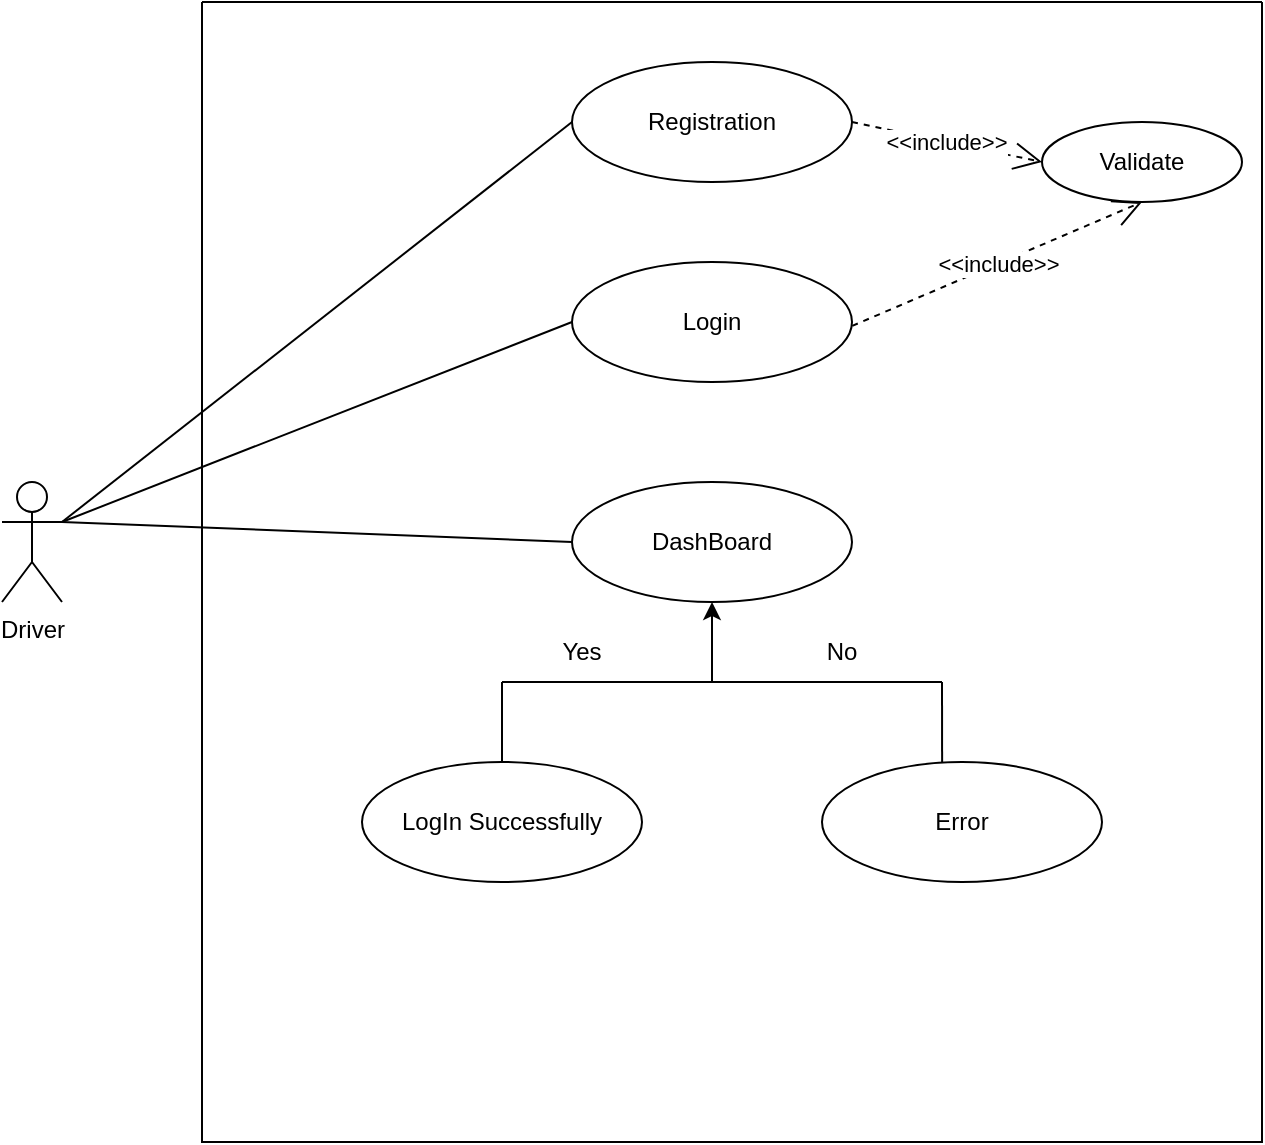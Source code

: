 <mxfile version="24.7.8">
  <diagram name="Page-1" id="RJW4eAELKWghDNtW6FSN">
    <mxGraphModel dx="1050" dy="621" grid="1" gridSize="10" guides="1" tooltips="1" connect="1" arrows="1" fold="1" page="1" pageScale="1" pageWidth="850" pageHeight="1100" math="0" shadow="0">
      <root>
        <mxCell id="0" />
        <mxCell id="1" parent="0" />
        <mxCell id="ADHDwLmN8T14qCe4Aaa0-1" value="" style="group" parent="1" vertex="1" connectable="0">
          <mxGeometry x="100" y="210" width="630" height="570" as="geometry" />
        </mxCell>
        <mxCell id="OJYePPfAEo2UwRQi5olk-1" value="" style="swimlane;startSize=0;" parent="ADHDwLmN8T14qCe4Aaa0-1" vertex="1">
          <mxGeometry x="100" width="530" height="570" as="geometry" />
        </mxCell>
        <mxCell id="OJYePPfAEo2UwRQi5olk-2" value="Login" style="ellipse;whiteSpace=wrap;html=1;" parent="OJYePPfAEo2UwRQi5olk-1" vertex="1">
          <mxGeometry x="185" y="130" width="140" height="60" as="geometry" />
        </mxCell>
        <mxCell id="OJYePPfAEo2UwRQi5olk-3" style="edgeStyle=orthogonalEdgeStyle;rounded=0;orthogonalLoop=1;jettySize=auto;html=1;exitX=0.5;exitY=1;exitDx=0;exitDy=0;" parent="OJYePPfAEo2UwRQi5olk-1" source="OJYePPfAEo2UwRQi5olk-2" target="OJYePPfAEo2UwRQi5olk-2" edge="1">
          <mxGeometry relative="1" as="geometry" />
        </mxCell>
        <mxCell id="OJYePPfAEo2UwRQi5olk-4" value="Validate" style="ellipse;whiteSpace=wrap;html=1;" parent="OJYePPfAEo2UwRQi5olk-1" vertex="1">
          <mxGeometry x="420" y="60" width="100" height="40" as="geometry" />
        </mxCell>
        <mxCell id="OJYePPfAEo2UwRQi5olk-5" value="LogIn Successfully" style="ellipse;whiteSpace=wrap;html=1;" parent="OJYePPfAEo2UwRQi5olk-1" vertex="1">
          <mxGeometry x="80" y="380" width="140" height="60" as="geometry" />
        </mxCell>
        <mxCell id="OJYePPfAEo2UwRQi5olk-6" value="DashBoard" style="ellipse;whiteSpace=wrap;html=1;" parent="OJYePPfAEo2UwRQi5olk-1" vertex="1">
          <mxGeometry x="185" y="240" width="140" height="60" as="geometry" />
        </mxCell>
        <mxCell id="OJYePPfAEo2UwRQi5olk-7" value="Error" style="ellipse;whiteSpace=wrap;html=1;" parent="OJYePPfAEo2UwRQi5olk-1" vertex="1">
          <mxGeometry x="310" y="380" width="140" height="60" as="geometry" />
        </mxCell>
        <mxCell id="OJYePPfAEo2UwRQi5olk-8" value="" style="endArrow=none;html=1;rounded=0;" parent="OJYePPfAEo2UwRQi5olk-1" edge="1">
          <mxGeometry width="50" height="50" relative="1" as="geometry">
            <mxPoint x="150" y="340" as="sourcePoint" />
            <mxPoint x="370" y="340" as="targetPoint" />
          </mxGeometry>
        </mxCell>
        <mxCell id="OJYePPfAEo2UwRQi5olk-9" value="" style="endArrow=classic;html=1;rounded=0;" parent="OJYePPfAEo2UwRQi5olk-1" edge="1">
          <mxGeometry width="50" height="50" relative="1" as="geometry">
            <mxPoint x="255" y="340" as="sourcePoint" />
            <mxPoint x="255" y="300" as="targetPoint" />
          </mxGeometry>
        </mxCell>
        <mxCell id="OJYePPfAEo2UwRQi5olk-10" value="" style="endArrow=none;html=1;rounded=0;exitX=0.429;exitY=0;exitDx=0;exitDy=0;exitPerimeter=0;" parent="OJYePPfAEo2UwRQi5olk-1" source="OJYePPfAEo2UwRQi5olk-7" edge="1">
          <mxGeometry width="50" height="50" relative="1" as="geometry">
            <mxPoint x="320" y="330" as="sourcePoint" />
            <mxPoint x="370" y="340" as="targetPoint" />
          </mxGeometry>
        </mxCell>
        <mxCell id="OJYePPfAEo2UwRQi5olk-11" value="Yes" style="text;html=1;align=center;verticalAlign=middle;whiteSpace=wrap;rounded=0;" parent="OJYePPfAEo2UwRQi5olk-1" vertex="1">
          <mxGeometry x="160" y="310" width="60" height="30" as="geometry" />
        </mxCell>
        <mxCell id="OJYePPfAEo2UwRQi5olk-12" value="No" style="text;html=1;align=center;verticalAlign=middle;whiteSpace=wrap;rounded=0;" parent="OJYePPfAEo2UwRQi5olk-1" vertex="1">
          <mxGeometry x="290" y="310" width="60" height="30" as="geometry" />
        </mxCell>
        <mxCell id="OJYePPfAEo2UwRQi5olk-13" value="&amp;lt;&amp;lt;include&amp;gt;&amp;gt;" style="endArrow=open;endSize=12;dashed=1;html=1;rounded=0;exitX=1.001;exitY=0.532;exitDx=0;exitDy=0;exitPerimeter=0;entryX=0.5;entryY=1;entryDx=0;entryDy=0;" parent="OJYePPfAEo2UwRQi5olk-1" source="OJYePPfAEo2UwRQi5olk-2" target="OJYePPfAEo2UwRQi5olk-4" edge="1">
          <mxGeometry width="160" relative="1" as="geometry">
            <mxPoint x="360" y="100" as="sourcePoint" />
            <mxPoint x="520" y="100" as="targetPoint" />
          </mxGeometry>
        </mxCell>
        <mxCell id="OJYePPfAEo2UwRQi5olk-14" value="&amp;lt;&amp;lt;include&amp;gt;&amp;gt;" style="endArrow=open;endSize=12;dashed=1;html=1;rounded=0;exitX=1;exitY=0.5;exitDx=0;exitDy=0;entryX=0;entryY=0.5;entryDx=0;entryDy=0;" parent="OJYePPfAEo2UwRQi5olk-1" source="OJYePPfAEo2UwRQi5olk-15" target="OJYePPfAEo2UwRQi5olk-4" edge="1">
          <mxGeometry width="160" relative="1" as="geometry">
            <mxPoint x="335" y="102" as="sourcePoint" />
            <mxPoint x="390" y="138" as="targetPoint" />
          </mxGeometry>
        </mxCell>
        <mxCell id="OJYePPfAEo2UwRQi5olk-15" value="Registration" style="ellipse;whiteSpace=wrap;html=1;" parent="OJYePPfAEo2UwRQi5olk-1" vertex="1">
          <mxGeometry x="185" y="30" width="140" height="60" as="geometry" />
        </mxCell>
        <mxCell id="OJYePPfAEo2UwRQi5olk-16" value="" style="endArrow=none;html=1;rounded=0;entryX=0;entryY=0.5;entryDx=0;entryDy=0;" parent="OJYePPfAEo2UwRQi5olk-1" target="OJYePPfAEo2UwRQi5olk-15" edge="1">
          <mxGeometry width="50" height="50" relative="1" as="geometry">
            <mxPoint x="-70" y="260" as="sourcePoint" />
            <mxPoint x="195" y="60" as="targetPoint" />
          </mxGeometry>
        </mxCell>
        <mxCell id="OJYePPfAEo2UwRQi5olk-17" value="Driver" style="shape=umlActor;verticalLabelPosition=bottom;verticalAlign=top;html=1;outlineConnect=0;" parent="ADHDwLmN8T14qCe4Aaa0-1" vertex="1">
          <mxGeometry y="240" width="30" height="60" as="geometry" />
        </mxCell>
        <mxCell id="OJYePPfAEo2UwRQi5olk-18" value="" style="endArrow=none;html=1;rounded=0;entryX=0;entryY=0.5;entryDx=0;entryDy=0;" parent="ADHDwLmN8T14qCe4Aaa0-1" target="OJYePPfAEo2UwRQi5olk-2" edge="1">
          <mxGeometry width="50" height="50" relative="1" as="geometry">
            <mxPoint x="30" y="260" as="sourcePoint" />
            <mxPoint x="80" y="210" as="targetPoint" />
          </mxGeometry>
        </mxCell>
        <mxCell id="OJYePPfAEo2UwRQi5olk-19" value="" style="endArrow=none;html=1;rounded=0;entryX=0;entryY=0.5;entryDx=0;entryDy=0;" parent="ADHDwLmN8T14qCe4Aaa0-1" target="OJYePPfAEo2UwRQi5olk-6" edge="1">
          <mxGeometry width="50" height="50" relative="1" as="geometry">
            <mxPoint x="30" y="260" as="sourcePoint" />
            <mxPoint x="295" y="150" as="targetPoint" />
          </mxGeometry>
        </mxCell>
        <mxCell id="OJYePPfAEo2UwRQi5olk-20" value="" style="endArrow=none;html=1;rounded=0;exitX=0.5;exitY=0;exitDx=0;exitDy=0;" parent="ADHDwLmN8T14qCe4Aaa0-1" source="OJYePPfAEo2UwRQi5olk-5" edge="1">
          <mxGeometry width="50" height="50" relative="1" as="geometry">
            <mxPoint x="250" y="390" as="sourcePoint" />
            <mxPoint x="250" y="380" as="targetPoint" />
            <Array as="points">
              <mxPoint x="250" y="340" />
            </Array>
          </mxGeometry>
        </mxCell>
      </root>
    </mxGraphModel>
  </diagram>
</mxfile>
